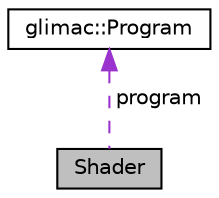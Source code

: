 digraph "Shader"
{
 // LATEX_PDF_SIZE
  edge [fontname="Helvetica",fontsize="10",labelfontname="Helvetica",labelfontsize="10"];
  node [fontname="Helvetica",fontsize="10",shape=record];
  Node1 [label="Shader",height=0.2,width=0.4,color="black", fillcolor="grey75", style="filled", fontcolor="black",tooltip=" "];
  Node2 -> Node1 [dir="back",color="darkorchid3",fontsize="10",style="dashed",label=" program" ,fontname="Helvetica"];
  Node2 [label="glimac::Program",height=0.2,width=0.4,color="black", fillcolor="white", style="filled",URL="$d2/dde/classglimac_1_1_program.html",tooltip=" "];
}
